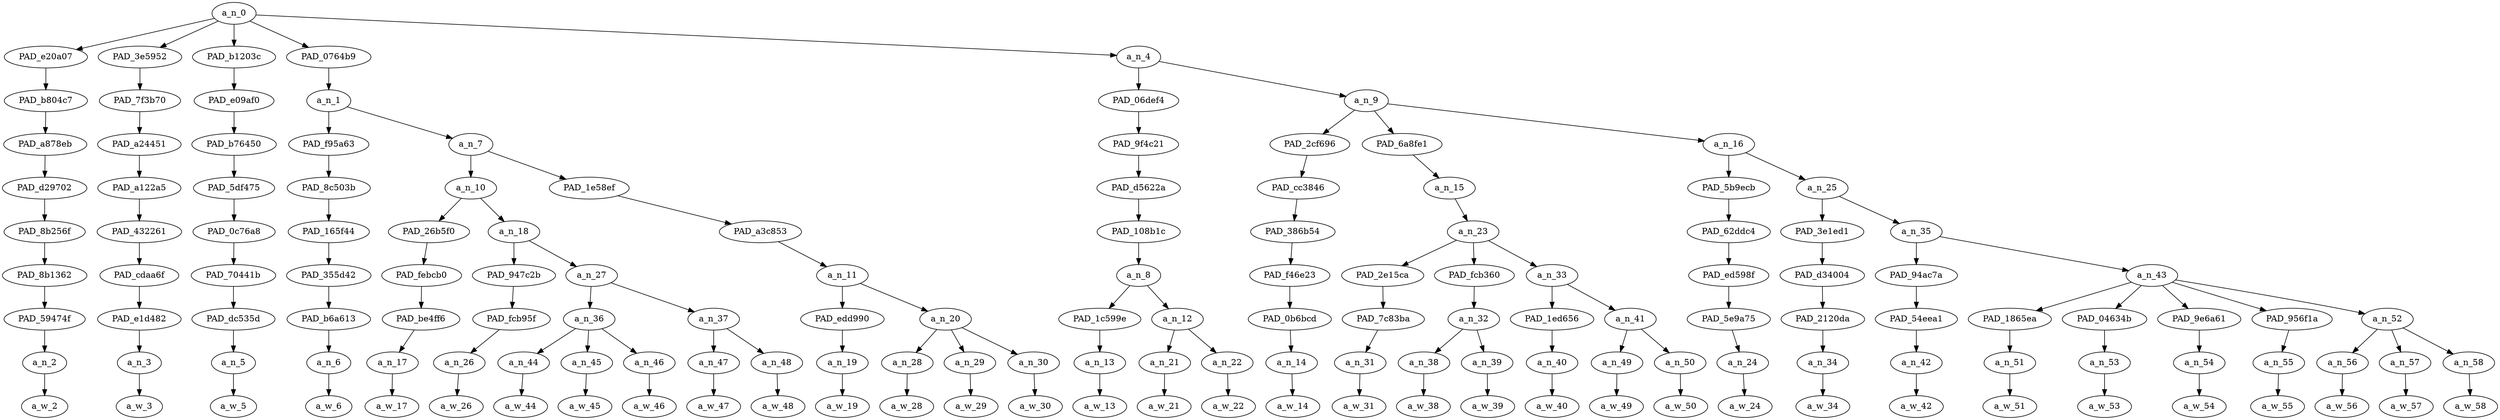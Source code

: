 strict digraph "" {
	a_n_0	[div_dir=1,
		index=0,
		level=9,
		pos="15.958958333333333,9!",
		text_span="[0, 1, 2, 3, 4, 5, 6, 7, 8, 9, 10, 11, 12, 13, 14, 15, 16, 17, 18, 19, 20, 21, 22, 23, 24, 25, 26, 27, 28, 29, 30, 31, 32, 33, 34]",
		value=0.99999999];
	PAD_e20a07	[div_dir=-1,
		index=1,
		level=8,
		pos="12.0,8!",
		text_span="[12]",
		value=0.01908640];
	a_n_0 -> PAD_e20a07;
	PAD_3e5952	[div_dir=-1,
		index=2,
		level=8,
		pos="13.0,8!",
		text_span="[13]",
		value=0.01637566];
	a_n_0 -> PAD_3e5952;
	PAD_b1203c	[div_dir=1,
		index=4,
		level=8,
		pos="34.0,8!",
		text_span="[34]",
		value=0.03062579];
	a_n_0 -> PAD_b1203c;
	PAD_0764b9	[div_dir=1,
		index=0,
		level=8,
		pos="2.828125,8!",
		text_span="[0, 1, 2, 3, 4, 5, 6, 7, 8, 9, 10, 11]",
		value=0.27538476];
	a_n_0 -> PAD_0764b9;
	a_n_4	[div_dir=1,
		index=3,
		level=8,
		pos="17.96666666666667,8!",
		text_span="[14, 15, 16, 17, 18, 19, 20, 21, 22, 23, 24, 25, 26, 27, 28, 29, 30, 31, 32, 33]",
		value=0.65808651];
	a_n_0 -> a_n_4;
	PAD_b804c7	[div_dir=-1,
		index=1,
		level=7,
		pos="12.0,7!",
		text_span="[12]",
		value=0.01908640];
	PAD_e20a07 -> PAD_b804c7;
	PAD_a878eb	[div_dir=-1,
		index=2,
		level=6,
		pos="12.0,6!",
		text_span="[12]",
		value=0.01908640];
	PAD_b804c7 -> PAD_a878eb;
	PAD_d29702	[div_dir=-1,
		index=3,
		level=5,
		pos="12.0,5!",
		text_span="[12]",
		value=0.01908640];
	PAD_a878eb -> PAD_d29702;
	PAD_8b256f	[div_dir=-1,
		index=4,
		level=4,
		pos="12.0,4!",
		text_span="[12]",
		value=0.01908640];
	PAD_d29702 -> PAD_8b256f;
	PAD_8b1362	[div_dir=-1,
		index=5,
		level=3,
		pos="12.0,3!",
		text_span="[12]",
		value=0.01908640];
	PAD_8b256f -> PAD_8b1362;
	PAD_59474f	[div_dir=-1,
		index=7,
		level=2,
		pos="12.0,2!",
		text_span="[12]",
		value=0.01908640];
	PAD_8b1362 -> PAD_59474f;
	a_n_2	[div_dir=-1,
		index=12,
		level=1,
		pos="12.0,1!",
		text_span="[12]",
		value=0.01908640];
	PAD_59474f -> a_n_2;
	a_w_2	[div_dir=0,
		index=12,
		level=0,
		pos="12,0!",
		text_span="[12]",
		value=😭];
	a_n_2 -> a_w_2;
	PAD_7f3b70	[div_dir=-1,
		index=2,
		level=7,
		pos="13.0,7!",
		text_span="[13]",
		value=0.01637566];
	PAD_3e5952 -> PAD_7f3b70;
	PAD_a24451	[div_dir=-1,
		index=3,
		level=6,
		pos="13.0,6!",
		text_span="[13]",
		value=0.01637566];
	PAD_7f3b70 -> PAD_a24451;
	PAD_a122a5	[div_dir=-1,
		index=4,
		level=5,
		pos="13.0,5!",
		text_span="[13]",
		value=0.01637566];
	PAD_a24451 -> PAD_a122a5;
	PAD_432261	[div_dir=-1,
		index=5,
		level=4,
		pos="13.0,4!",
		text_span="[13]",
		value=0.01637566];
	PAD_a122a5 -> PAD_432261;
	PAD_cdaa6f	[div_dir=-1,
		index=6,
		level=3,
		pos="13.0,3!",
		text_span="[13]",
		value=0.01637566];
	PAD_432261 -> PAD_cdaa6f;
	PAD_e1d482	[div_dir=-1,
		index=8,
		level=2,
		pos="13.0,2!",
		text_span="[13]",
		value=0.01637566];
	PAD_cdaa6f -> PAD_e1d482;
	a_n_3	[div_dir=-1,
		index=13,
		level=1,
		pos="13.0,1!",
		text_span="[13]",
		value=0.01637566];
	PAD_e1d482 -> a_n_3;
	a_w_3	[div_dir=0,
		index=13,
		level=0,
		pos="13,0!",
		text_span="[13]",
		value=and];
	a_n_3 -> a_w_3;
	PAD_e09af0	[div_dir=1,
		index=5,
		level=7,
		pos="34.0,7!",
		text_span="[34]",
		value=0.03062579];
	PAD_b1203c -> PAD_e09af0;
	PAD_b76450	[div_dir=1,
		index=8,
		level=6,
		pos="34.0,6!",
		text_span="[34]",
		value=0.03062579];
	PAD_e09af0 -> PAD_b76450;
	PAD_5df475	[div_dir=1,
		index=10,
		level=5,
		pos="34.0,5!",
		text_span="[34]",
		value=0.03062579];
	PAD_b76450 -> PAD_5df475;
	PAD_0c76a8	[div_dir=1,
		index=12,
		level=4,
		pos="34.0,4!",
		text_span="[34]",
		value=0.03062579];
	PAD_5df475 -> PAD_0c76a8;
	PAD_70441b	[div_dir=1,
		index=16,
		level=3,
		pos="34.0,3!",
		text_span="[34]",
		value=0.03062579];
	PAD_0c76a8 -> PAD_70441b;
	PAD_dc535d	[div_dir=1,
		index=24,
		level=2,
		pos="34.0,2!",
		text_span="[34]",
		value=0.03062579];
	PAD_70441b -> PAD_dc535d;
	a_n_5	[div_dir=1,
		index=34,
		level=1,
		pos="34.0,1!",
		text_span="[34]",
		value=0.03062579];
	PAD_dc535d -> a_n_5;
	a_w_5	[div_dir=0,
		index=34,
		level=0,
		pos="34,0!",
		text_span="[34]",
		value=💀1];
	a_n_5 -> a_w_5;
	a_n_1	[div_dir=1,
		index=0,
		level=7,
		pos="2.828125,7!",
		text_span="[0, 1, 2, 3, 4, 5, 6, 7, 8, 9, 10, 11]",
		value=0.27538476];
	PAD_0764b9 -> a_n_1;
	PAD_f95a63	[div_dir=1,
		index=0,
		level=6,
		pos="0.0,6!",
		text_span="[0]",
		value=0.02377503];
	a_n_1 -> PAD_f95a63;
	a_n_7	[div_dir=1,
		index=1,
		level=6,
		pos="5.65625,6!",
		text_span="[1, 2, 3, 4, 5, 6, 7, 8, 9, 10, 11]",
		value=0.25135268];
	a_n_1 -> a_n_7;
	PAD_8c503b	[div_dir=1,
		index=0,
		level=5,
		pos="0.0,5!",
		text_span="[0]",
		value=0.02377503];
	PAD_f95a63 -> PAD_8c503b;
	PAD_165f44	[div_dir=1,
		index=0,
		level=4,
		pos="0.0,4!",
		text_span="[0]",
		value=0.02377503];
	PAD_8c503b -> PAD_165f44;
	PAD_355d42	[div_dir=1,
		index=0,
		level=3,
		pos="0.0,3!",
		text_span="[0]",
		value=0.02377503];
	PAD_165f44 -> PAD_355d42;
	PAD_b6a613	[div_dir=1,
		index=0,
		level=2,
		pos="0.0,2!",
		text_span="[0]",
		value=0.02377503];
	PAD_355d42 -> PAD_b6a613;
	a_n_6	[div_dir=1,
		index=0,
		level=1,
		pos="0.0,1!",
		text_span="[0]",
		value=0.02377503];
	PAD_b6a613 -> a_n_6;
	a_w_6	[div_dir=0,
		index=0,
		level=0,
		pos="0,0!",
		text_span="[0]",
		value=that];
	a_n_6 -> a_w_6;
	a_n_10	[div_dir=1,
		index=1,
		level=5,
		pos="2.3125,5!",
		text_span="[1, 2, 3, 4, 5, 6, 7]",
		value=0.17445670];
	a_n_7 -> a_n_10;
	PAD_1e58ef	[div_dir=1,
		index=2,
		level=5,
		pos="9.0,5!",
		text_span="[8, 9, 10, 11]",
		value=0.07668155];
	a_n_7 -> PAD_1e58ef;
	PAD_26b5f0	[div_dir=-1,
		index=1,
		level=4,
		pos="1.0,4!",
		text_span="[1]",
		value=0.02218392];
	a_n_10 -> PAD_26b5f0;
	a_n_18	[div_dir=1,
		index=2,
		level=4,
		pos="3.625,4!",
		text_span="[2, 3, 4, 5, 6, 7]",
		value=0.15210511];
	a_n_10 -> a_n_18;
	PAD_febcb0	[div_dir=-1,
		index=1,
		level=3,
		pos="1.0,3!",
		text_span="[1]",
		value=0.02218392];
	PAD_26b5f0 -> PAD_febcb0;
	PAD_be4ff6	[div_dir=-1,
		index=1,
		level=2,
		pos="1.0,2!",
		text_span="[1]",
		value=0.02218392];
	PAD_febcb0 -> PAD_be4ff6;
	a_n_17	[div_dir=-1,
		index=1,
		level=1,
		pos="1.0,1!",
		text_span="[1]",
		value=0.02218392];
	PAD_be4ff6 -> a_n_17;
	a_w_17	[div_dir=0,
		index=1,
		level=0,
		pos="1,0!",
		text_span="[1]",
		value=video];
	a_n_17 -> a_w_17;
	PAD_947c2b	[div_dir=1,
		index=2,
		level=3,
		pos="2.0,3!",
		text_span="[2]",
		value=0.01508269];
	a_n_18 -> PAD_947c2b;
	a_n_27	[div_dir=1,
		index=3,
		level=3,
		pos="5.25,3!",
		text_span="[3, 4, 5, 6, 7]",
		value=0.13683264];
	a_n_18 -> a_n_27;
	PAD_fcb95f	[div_dir=1,
		index=2,
		level=2,
		pos="2.0,2!",
		text_span="[2]",
		value=0.01508269];
	PAD_947c2b -> PAD_fcb95f;
	a_n_26	[div_dir=1,
		index=2,
		level=1,
		pos="2.0,1!",
		text_span="[2]",
		value=0.01508269];
	PAD_fcb95f -> a_n_26;
	a_w_26	[div_dir=0,
		index=2,
		level=0,
		pos="2,0!",
		text_span="[2]",
		value=of];
	a_n_26 -> a_w_26;
	a_n_36	[div_dir=1,
		index=3,
		level=2,
		pos="4.0,2!",
		text_span="[3, 4, 5]",
		value=0.09477923];
	a_n_27 -> a_n_36;
	a_n_37	[div_dir=1,
		index=4,
		level=2,
		pos="6.5,2!",
		text_span="[6, 7]",
		value=0.04185141];
	a_n_27 -> a_n_37;
	a_n_44	[div_dir=1,
		index=3,
		level=1,
		pos="3.0,1!",
		text_span="[3]",
		value=0.01859603];
	a_n_36 -> a_n_44;
	a_n_45	[div_dir=1,
		index=4,
		level=1,
		pos="4.0,1!",
		text_span="[4]",
		value=0.03915143];
	a_n_36 -> a_n_45;
	a_n_46	[div_dir=1,
		index=5,
		level=1,
		pos="5.0,1!",
		text_span="[5]",
		value=0.03684021];
	a_n_36 -> a_n_46;
	a_w_44	[div_dir=0,
		index=3,
		level=0,
		pos="3,0!",
		text_span="[3]",
		value=the];
	a_n_44 -> a_w_44;
	a_w_45	[div_dir=0,
		index=4,
		level=0,
		pos="4,0!",
		text_span="[4]",
		value=deaf];
	a_n_45 -> a_w_45;
	a_w_46	[div_dir=0,
		index=5,
		level=0,
		pos="5,0!",
		text_span="[5]",
		value=dude];
	a_n_46 -> a_w_46;
	a_n_47	[div_dir=-1,
		index=6,
		level=1,
		pos="6.0,1!",
		text_span="[6]",
		value=0.01806803];
	a_n_37 -> a_n_47;
	a_n_48	[div_dir=1,
		index=7,
		level=1,
		pos="7.0,1!",
		text_span="[7]",
		value=0.02369788];
	a_n_37 -> a_n_48;
	a_w_47	[div_dir=0,
		index=6,
		level=0,
		pos="6,0!",
		text_span="[6]",
		value=having];
	a_n_47 -> a_w_47;
	a_w_48	[div_dir=0,
		index=7,
		level=0,
		pos="7,0!",
		text_span="[7]",
		value=sex];
	a_n_48 -> a_w_48;
	PAD_a3c853	[div_dir=1,
		index=3,
		level=4,
		pos="9.0,4!",
		text_span="[8, 9, 10, 11]",
		value=0.07668155];
	PAD_1e58ef -> PAD_a3c853;
	a_n_11	[div_dir=1,
		index=4,
		level=3,
		pos="9.0,3!",
		text_span="[8, 9, 10, 11]",
		value=0.07668155];
	PAD_a3c853 -> a_n_11;
	PAD_edd990	[div_dir=1,
		index=5,
		level=2,
		pos="8.0,2!",
		text_span="[8]",
		value=0.01754780];
	a_n_11 -> PAD_edd990;
	a_n_20	[div_dir=1,
		index=6,
		level=2,
		pos="10.0,2!",
		text_span="[9, 10, 11]",
		value=0.05899991];
	a_n_11 -> a_n_20;
	a_n_19	[div_dir=1,
		index=8,
		level=1,
		pos="8.0,1!",
		text_span="[8]",
		value=0.01754780];
	PAD_edd990 -> a_n_19;
	a_w_19	[div_dir=0,
		index=8,
		level=0,
		pos="8,0!",
		text_span="[8]",
		value=was];
	a_n_19 -> a_w_19;
	a_n_28	[div_dir=1,
		index=9,
		level=1,
		pos="9.0,1!",
		text_span="[9]",
		value=0.01994513];
	a_n_20 -> a_n_28;
	a_n_29	[div_dir=1,
		index=10,
		level=1,
		pos="10.0,1!",
		text_span="[10]",
		value=0.01664450];
	a_n_20 -> a_n_29;
	a_n_30	[div_dir=1,
		index=11,
		level=1,
		pos="11.0,1!",
		text_span="[11]",
		value=0.02226126];
	a_n_20 -> a_n_30;
	a_w_28	[div_dir=0,
		index=9,
		level=0,
		pos="9,0!",
		text_span="[9]",
		value=killing];
	a_n_28 -> a_w_28;
	a_w_29	[div_dir=0,
		index=10,
		level=0,
		pos="10,0!",
		text_span="[10]",
		value=me];
	a_n_29 -> a_w_29;
	a_w_30	[div_dir=0,
		index=11,
		level=0,
		pos="11,0!",
		text_span="[11]",
		value=yesterday];
	a_n_30 -> a_w_30;
	PAD_06def4	[div_dir=1,
		index=3,
		level=7,
		pos="15.25,7!",
		text_span="[14, 15, 16]",
		value=0.18557877];
	a_n_4 -> PAD_06def4;
	a_n_9	[div_dir=1,
		index=4,
		level=7,
		pos="20.683333333333334,7!",
		text_span="[17, 18, 19, 20, 21, 22, 23, 24, 25, 26, 27, 28, 29, 30, 31, 32, 33]",
		value=0.47214380];
	a_n_4 -> a_n_9;
	PAD_9f4c21	[div_dir=1,
		index=4,
		level=6,
		pos="15.25,6!",
		text_span="[14, 15, 16]",
		value=0.18557877];
	PAD_06def4 -> PAD_9f4c21;
	PAD_d5622a	[div_dir=1,
		index=5,
		level=5,
		pos="15.25,5!",
		text_span="[14, 15, 16]",
		value=0.18557877];
	PAD_9f4c21 -> PAD_d5622a;
	PAD_108b1c	[div_dir=1,
		index=6,
		level=4,
		pos="15.25,4!",
		text_span="[14, 15, 16]",
		value=0.18557877];
	PAD_d5622a -> PAD_108b1c;
	a_n_8	[div_dir=1,
		index=7,
		level=3,
		pos="15.25,3!",
		text_span="[14, 15, 16]",
		value=0.18557877];
	PAD_108b1c -> a_n_8;
	PAD_1c599e	[div_dir=-1,
		index=10,
		level=2,
		pos="16.0,2!",
		text_span="[16]",
		value=0.03104177];
	a_n_8 -> PAD_1c599e;
	a_n_12	[div_dir=1,
		index=9,
		level=2,
		pos="14.5,2!",
		text_span="[14, 15]",
		value=0.15393822];
	a_n_8 -> a_n_12;
	a_n_13	[div_dir=-1,
		index=16,
		level=1,
		pos="16.0,1!",
		text_span="[16]",
		value=0.03104177];
	PAD_1c599e -> a_n_13;
	a_w_13	[div_dir=0,
		index=16,
		level=0,
		pos="16,0!",
		text_span="[16]",
		value="<user>"];
	a_n_13 -> a_w_13;
	a_n_21	[div_dir=1,
		index=14,
		level=1,
		pos="14.0,1!",
		text_span="[14]",
		value=0.02470160];
	a_n_12 -> a_n_21;
	a_n_22	[div_dir=1,
		index=15,
		level=1,
		pos="15.0,1!",
		text_span="[15]",
		value=0.12861062];
	a_n_12 -> a_n_22;
	a_w_21	[div_dir=0,
		index=14,
		level=0,
		pos="14,0!",
		text_span="[14]",
		value=this];
	a_n_21 -> a_w_21;
	a_w_22	[div_dir=0,
		index=15,
		level=0,
		pos="15,0!",
		text_span="[15]",
		value=nigger];
	a_n_22 -> a_w_22;
	PAD_2cf696	[div_dir=1,
		index=5,
		level=6,
		pos="17.0,6!",
		text_span="[17]",
		value=0.04347303];
	a_n_9 -> PAD_2cf696;
	PAD_6a8fe1	[div_dir=-1,
		index=6,
		level=6,
		pos="19.75,6!",
		text_span="[18, 19, 20, 21, 22, 23]",
		value=0.11143521];
	a_n_9 -> PAD_6a8fe1;
	a_n_16	[div_dir=1,
		index=7,
		level=6,
		pos="25.3,6!",
		text_span="[24, 25, 26, 27, 28, 29, 30, 31, 32, 33]",
		value=0.31710741];
	a_n_9 -> a_n_16;
	PAD_cc3846	[div_dir=1,
		index=6,
		level=5,
		pos="17.0,5!",
		text_span="[17]",
		value=0.04347303];
	PAD_2cf696 -> PAD_cc3846;
	PAD_386b54	[div_dir=1,
		index=7,
		level=4,
		pos="17.0,4!",
		text_span="[17]",
		value=0.04347303];
	PAD_cc3846 -> PAD_386b54;
	PAD_f46e23	[div_dir=1,
		index=8,
		level=3,
		pos="17.0,3!",
		text_span="[17]",
		value=0.04347303];
	PAD_386b54 -> PAD_f46e23;
	PAD_0b6bcd	[div_dir=1,
		index=11,
		level=2,
		pos="17.0,2!",
		text_span="[17]",
		value=0.04347303];
	PAD_f46e23 -> PAD_0b6bcd;
	a_n_14	[div_dir=1,
		index=17,
		level=1,
		pos="17.0,1!",
		text_span="[17]",
		value=0.04347303];
	PAD_0b6bcd -> a_n_14;
	a_w_14	[div_dir=0,
		index=17,
		level=0,
		pos="17,0!",
		text_span="[17]",
		value=gon];
	a_n_14 -> a_w_14;
	a_n_15	[div_dir=-1,
		index=7,
		level=5,
		pos="19.75,5!",
		text_span="[18, 19, 20, 21, 22, 23]",
		value=0.11143521];
	PAD_6a8fe1 -> a_n_15;
	a_n_23	[div_dir=-1,
		index=8,
		level=4,
		pos="19.75,4!",
		text_span="[18, 19, 20, 21, 22, 23]",
		value=0.11142603];
	a_n_15 -> a_n_23;
	PAD_2e15ca	[div_dir=1,
		index=9,
		level=3,
		pos="18.0,3!",
		text_span="[18]",
		value=0.01940386];
	a_n_23 -> PAD_2e15ca;
	PAD_fcb360	[div_dir=1,
		index=10,
		level=3,
		pos="19.5,3!",
		text_span="[19, 20]",
		value=0.03329131];
	a_n_23 -> PAD_fcb360;
	a_n_33	[div_dir=-1,
		index=11,
		level=3,
		pos="21.75,3!",
		text_span="[21, 22, 23]",
		value=0.05872168];
	a_n_23 -> a_n_33;
	PAD_7c83ba	[div_dir=1,
		index=12,
		level=2,
		pos="18.0,2!",
		text_span="[18]",
		value=0.01940386];
	PAD_2e15ca -> PAD_7c83ba;
	a_n_31	[div_dir=1,
		index=18,
		level=1,
		pos="18.0,1!",
		text_span="[18]",
		value=0.01940386];
	PAD_7c83ba -> a_n_31;
	a_w_31	[div_dir=0,
		index=18,
		level=0,
		pos="18,0!",
		text_span="[18]",
		value=post];
	a_n_31 -> a_w_31;
	a_n_32	[div_dir=1,
		index=13,
		level=2,
		pos="19.5,2!",
		text_span="[19, 20]",
		value=0.03329131];
	PAD_fcb360 -> a_n_32;
	a_n_38	[div_dir=1,
		index=19,
		level=1,
		pos="19.0,1!",
		text_span="[19]",
		value=0.01441836];
	a_n_32 -> a_n_38;
	a_n_39	[div_dir=-1,
		index=20,
		level=1,
		pos="20.0,1!",
		text_span="[20]",
		value=0.01887099];
	a_n_32 -> a_n_39;
	a_w_38	[div_dir=0,
		index=19,
		level=0,
		pos="19,0!",
		text_span="[19]",
		value=the1];
	a_n_38 -> a_w_38;
	a_w_39	[div_dir=0,
		index=20,
		level=0,
		pos="20,0!",
		text_span="[20]",
		value=video1];
	a_n_39 -> a_w_39;
	PAD_1ed656	[div_dir=1,
		index=14,
		level=2,
		pos="21.0,2!",
		text_span="[21]",
		value=0.01916359];
	a_n_33 -> PAD_1ed656;
	a_n_41	[div_dir=-1,
		index=15,
		level=2,
		pos="22.5,2!",
		text_span="[22, 23]",
		value=0.03950437];
	a_n_33 -> a_n_41;
	a_n_40	[div_dir=1,
		index=21,
		level=1,
		pos="21.0,1!",
		text_span="[21]",
		value=0.01916359];
	PAD_1ed656 -> a_n_40;
	a_w_40	[div_dir=0,
		index=21,
		level=0,
		pos="21,0!",
		text_span="[21]",
		value=in];
	a_n_40 -> a_w_40;
	a_n_49	[div_dir=-1,
		index=22,
		level=1,
		pos="22.0,1!",
		text_span="[22]",
		value=0.01504618];
	a_n_41 -> a_n_49;
	a_n_50	[div_dir=-1,
		index=23,
		level=1,
		pos="23.0,1!",
		text_span="[23]",
		value=0.02435735];
	a_n_41 -> a_n_50;
	a_w_49	[div_dir=0,
		index=22,
		level=0,
		pos="22,0!",
		text_span="[22]",
		value=the2];
	a_n_49 -> a_w_49;
	a_w_50	[div_dir=0,
		index=23,
		level=0,
		pos="23,0!",
		text_span="[23]",
		value=chat];
	a_n_50 -> a_w_50;
	PAD_5b9ecb	[div_dir=1,
		index=8,
		level=5,
		pos="24.0,5!",
		text_span="[24]",
		value=0.01549376];
	a_n_16 -> PAD_5b9ecb;
	a_n_25	[div_dir=1,
		index=9,
		level=5,
		pos="26.6,5!",
		text_span="[25, 26, 27, 28, 29, 30, 31, 32, 33]",
		value=0.30145409];
	a_n_16 -> a_n_25;
	PAD_62ddc4	[div_dir=1,
		index=9,
		level=4,
		pos="24.0,4!",
		text_span="[24]",
		value=0.01549376];
	PAD_5b9ecb -> PAD_62ddc4;
	PAD_ed598f	[div_dir=1,
		index=12,
		level=3,
		pos="24.0,3!",
		text_span="[24]",
		value=0.01549376];
	PAD_62ddc4 -> PAD_ed598f;
	PAD_5e9a75	[div_dir=1,
		index=16,
		level=2,
		pos="24.0,2!",
		text_span="[24]",
		value=0.01549376];
	PAD_ed598f -> PAD_5e9a75;
	a_n_24	[div_dir=1,
		index=24,
		level=1,
		pos="24.0,1!",
		text_span="[24]",
		value=0.01549376];
	PAD_5e9a75 -> a_n_24;
	a_w_24	[div_dir=0,
		index=24,
		level=0,
		pos="24,0!",
		text_span="[24]",
		value=so];
	a_n_24 -> a_w_24;
	PAD_3e1ed1	[div_dir=1,
		index=10,
		level=4,
		pos="25.0,4!",
		text_span="[25]",
		value=0.01730230];
	a_n_25 -> PAD_3e1ed1;
	a_n_35	[div_dir=1,
		index=11,
		level=4,
		pos="28.2,4!",
		text_span="[26, 27, 28, 29, 30, 31, 32, 33]",
		value=0.28400083];
	a_n_25 -> a_n_35;
	PAD_d34004	[div_dir=1,
		index=13,
		level=3,
		pos="25.0,3!",
		text_span="[25]",
		value=0.01730230];
	PAD_3e1ed1 -> PAD_d34004;
	PAD_2120da	[div_dir=1,
		index=17,
		level=2,
		pos="25.0,2!",
		text_span="[25]",
		value=0.01730230];
	PAD_d34004 -> PAD_2120da;
	a_n_34	[div_dir=1,
		index=25,
		level=1,
		pos="25.0,1!",
		text_span="[25]",
		value=0.01730230];
	PAD_2120da -> a_n_34;
	a_w_34	[div_dir=0,
		index=25,
		level=0,
		pos="25,0!",
		text_span="[25]",
		value=i];
	a_n_34 -> a_w_34;
	PAD_94ac7a	[div_dir=1,
		index=14,
		level=3,
		pos="26.0,3!",
		text_span="[26]",
		value=0.01858103];
	a_n_35 -> PAD_94ac7a;
	a_n_43	[div_dir=1,
		index=15,
		level=3,
		pos="30.4,3!",
		text_span="[27, 28, 29, 30, 31, 32, 33]",
		value=0.26526383];
	a_n_35 -> a_n_43;
	PAD_54eea1	[div_dir=1,
		index=18,
		level=2,
		pos="26.0,2!",
		text_span="[26]",
		value=0.01858103];
	PAD_94ac7a -> PAD_54eea1;
	a_n_42	[div_dir=1,
		index=26,
		level=1,
		pos="26.0,1!",
		text_span="[26]",
		value=0.01858103];
	PAD_54eea1 -> a_n_42;
	a_w_42	[div_dir=0,
		index=26,
		level=0,
		pos="26,0!",
		text_span="[26]",
		value=am];
	a_n_42 -> a_w_42;
	PAD_1865ea	[div_dir=1,
		index=19,
		level=2,
		pos="27.0,2!",
		text_span="[27]",
		value=0.03126909];
	a_n_43 -> PAD_1865ea;
	PAD_04634b	[div_dir=1,
		index=21,
		level=2,
		pos="31.0,2!",
		text_span="[31]",
		value=0.04101592];
	a_n_43 -> PAD_04634b;
	PAD_9e6a61	[div_dir=1,
		index=22,
		level=2,
		pos="32.0,2!",
		text_span="[32]",
		value=0.07502335];
	a_n_43 -> PAD_9e6a61;
	PAD_956f1a	[div_dir=1,
		index=23,
		level=2,
		pos="33.0,2!",
		text_span="[33]",
		value=0.05769789];
	a_n_43 -> PAD_956f1a;
	a_n_52	[div_dir=-1,
		index=20,
		level=2,
		pos="29.0,2!",
		text_span="[28, 29, 30]",
		value=0.06010097];
	a_n_43 -> a_n_52;
	a_n_51	[div_dir=1,
		index=27,
		level=1,
		pos="27.0,1!",
		text_span="[27]",
		value=0.03126909];
	PAD_1865ea -> a_n_51;
	a_w_51	[div_dir=0,
		index=27,
		level=0,
		pos="27,0!",
		text_span="[27]",
		value=dying];
	a_n_51 -> a_w_51;
	a_n_53	[div_dir=1,
		index=31,
		level=1,
		pos="31.0,1!",
		text_span="[31]",
		value=0.04101592];
	PAD_04634b -> a_n_53;
	a_w_53	[div_dir=0,
		index=31,
		level=0,
		pos="31,0!",
		text_span="[31]",
		value=😩];
	a_n_53 -> a_w_53;
	a_n_54	[div_dir=1,
		index=32,
		level=1,
		pos="32.0,1!",
		text_span="[32]",
		value=0.07502335];
	PAD_9e6a61 -> a_n_54;
	a_w_54	[div_dir=0,
		index=32,
		level=0,
		pos="32,0!",
		text_span="[32]",
		value=😩1];
	a_n_54 -> a_w_54;
	a_n_55	[div_dir=1,
		index=33,
		level=1,
		pos="33.0,1!",
		text_span="[33]",
		value=0.05769789];
	PAD_956f1a -> a_n_55;
	a_w_55	[div_dir=0,
		index=33,
		level=0,
		pos="33,0!",
		text_span="[33]",
		value=💀];
	a_n_55 -> a_w_55;
	a_n_56	[div_dir=-1,
		index=28,
		level=1,
		pos="28.0,1!",
		text_span="[28]",
		value=0.01685106];
	a_n_52 -> a_n_56;
	a_n_57	[div_dir=1,
		index=29,
		level=1,
		pos="29.0,1!",
		text_span="[29]",
		value=0.01885616];
	a_n_52 -> a_n_57;
	a_n_58	[div_dir=-1,
		index=30,
		level=1,
		pos="30.0,1!",
		text_span="[30]",
		value=0.02437362];
	a_n_52 -> a_n_58;
	a_w_56	[div_dir=0,
		index=28,
		level=0,
		pos="28,0!",
		text_span="[28]",
		value=all];
	a_n_56 -> a_w_56;
	a_w_57	[div_dir=0,
		index=29,
		level=0,
		pos="29,0!",
		text_span="[29]",
		value=over];
	a_n_57 -> a_w_57;
	a_w_58	[div_dir=0,
		index=30,
		level=0,
		pos="30,0!",
		text_span="[30]",
		value=again];
	a_n_58 -> a_w_58;
}
